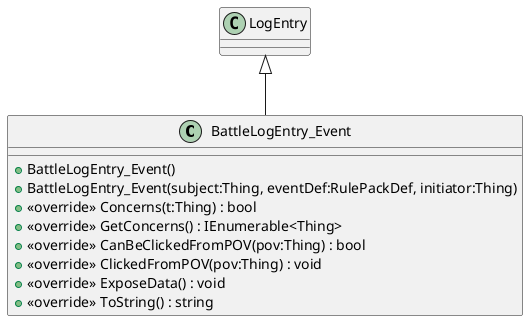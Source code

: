 @startuml
class BattleLogEntry_Event {
    + BattleLogEntry_Event()
    + BattleLogEntry_Event(subject:Thing, eventDef:RulePackDef, initiator:Thing)
    + <<override>> Concerns(t:Thing) : bool
    + <<override>> GetConcerns() : IEnumerable<Thing>
    + <<override>> CanBeClickedFromPOV(pov:Thing) : bool
    + <<override>> ClickedFromPOV(pov:Thing) : void
    + <<override>> ExposeData() : void
    + <<override>> ToString() : string
}
LogEntry <|-- BattleLogEntry_Event
@enduml
